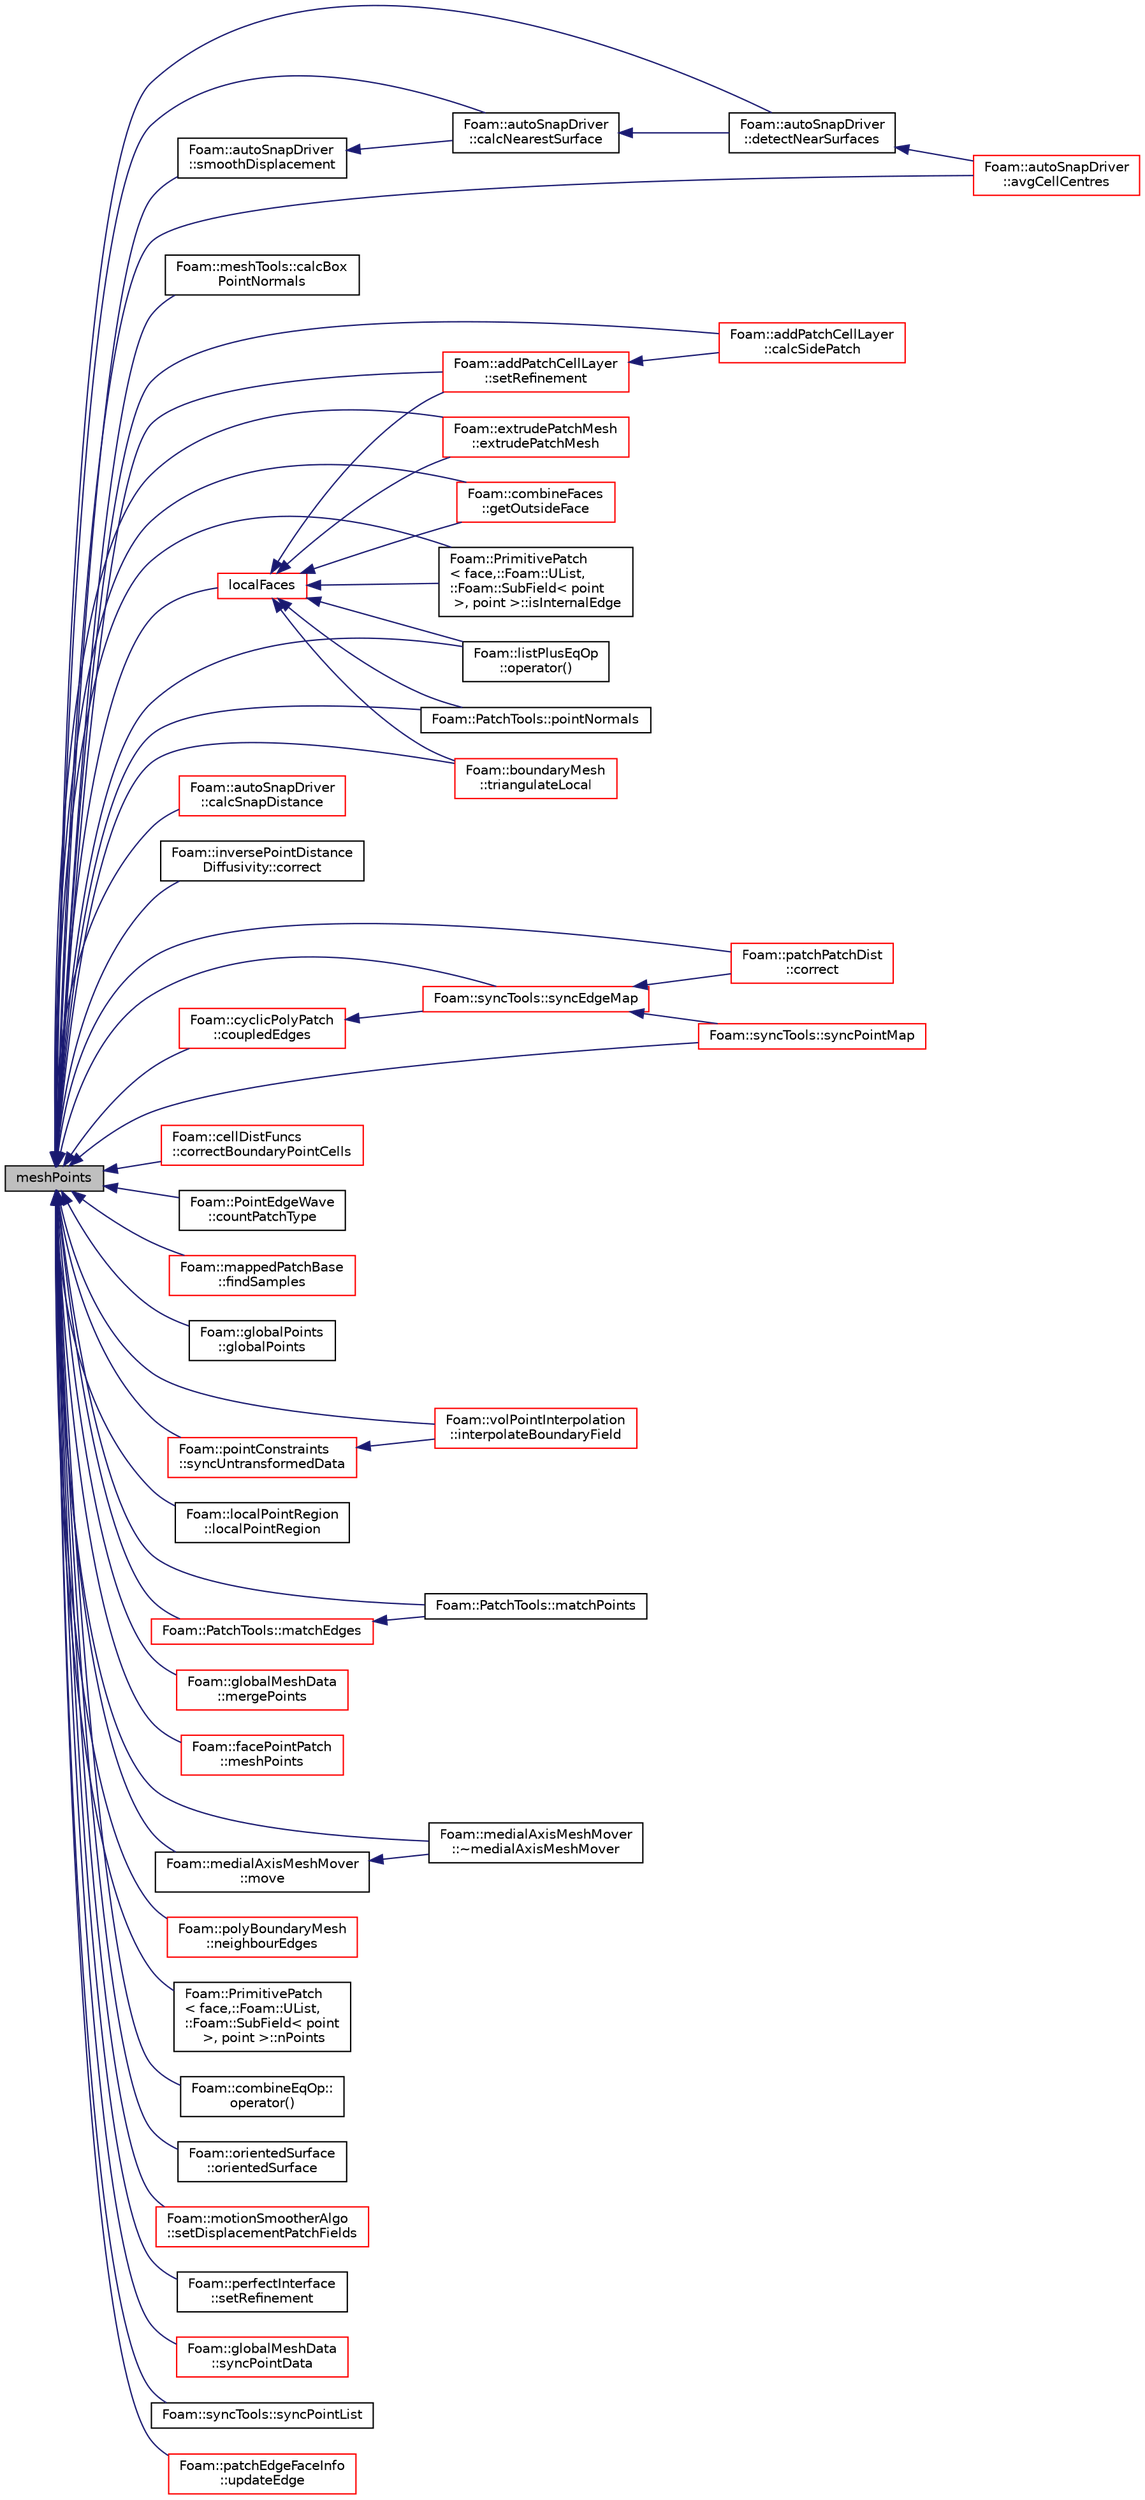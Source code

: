 digraph "meshPoints"
{
  bgcolor="transparent";
  edge [fontname="Helvetica",fontsize="10",labelfontname="Helvetica",labelfontsize="10"];
  node [fontname="Helvetica",fontsize="10",shape=record];
  rankdir="LR";
  Node1 [label="meshPoints",height=0.2,width=0.4,color="black", fillcolor="grey75", style="filled", fontcolor="black"];
  Node1 -> Node2 [dir="back",color="midnightblue",fontsize="10",style="solid",fontname="Helvetica"];
  Node2 [label="Foam::autoSnapDriver\l::avgCellCentres",height=0.2,width=0.4,color="red",URL="$a00089.html#a9a5472df0725c810bc826b246e36068b",tooltip="Helper: calculate average cell centre per point. "];
  Node1 -> Node3 [dir="back",color="midnightblue",fontsize="10",style="solid",fontname="Helvetica"];
  Node3 [label="Foam::meshTools::calcBox\lPointNormals",height=0.2,width=0.4,color="black",URL="$a10789.html#a4ba6200a07a6aab35485561987f60185",tooltip="Calculate point normals on a &#39;box&#39; mesh (all edges aligned with. "];
  Node1 -> Node4 [dir="back",color="midnightblue",fontsize="10",style="solid",fontname="Helvetica"];
  Node4 [label="Foam::autoSnapDriver\l::calcNearestSurface",height=0.2,width=0.4,color="black",URL="$a00089.html#a0a334a64613ee0c208d8edf18306bcf2",tooltip="Per patch point calculate point on nearest surface. Set as. "];
  Node4 -> Node5 [dir="back",color="midnightblue",fontsize="10",style="solid",fontname="Helvetica"];
  Node5 [label="Foam::autoSnapDriver\l::detectNearSurfaces",height=0.2,width=0.4,color="black",URL="$a00089.html#a1f0aa6841e7a037db0a22342f828e761",tooltip="Per patch point override displacement if in gap situation. "];
  Node5 -> Node2 [dir="back",color="midnightblue",fontsize="10",style="solid",fontname="Helvetica"];
  Node1 -> Node6 [dir="back",color="midnightblue",fontsize="10",style="solid",fontname="Helvetica"];
  Node6 [label="Foam::addPatchCellLayer\l::calcSidePatch",height=0.2,width=0.4,color="red",URL="$a00025.html#a25346f181e6f56df9a1839ff94eea581",tooltip="Boundary edges get extruded into boundary faces. Determine patch. "];
  Node1 -> Node7 [dir="back",color="midnightblue",fontsize="10",style="solid",fontname="Helvetica"];
  Node7 [label="Foam::autoSnapDriver\l::calcSnapDistance",height=0.2,width=0.4,color="red",URL="$a00089.html#afd4d0bc8076355e778a983cde07f58af",tooltip="Calculate edge length per patch point. "];
  Node1 -> Node8 [dir="back",color="midnightblue",fontsize="10",style="solid",fontname="Helvetica"];
  Node8 [label="Foam::inversePointDistance\lDiffusivity::correct",height=0.2,width=0.4,color="black",URL="$a01170.html#a3ae44b28050c3aa494c1d8e18cf618c1",tooltip="Correct the motion diffusivity. "];
  Node1 -> Node9 [dir="back",color="midnightblue",fontsize="10",style="solid",fontname="Helvetica"];
  Node9 [label="Foam::patchPatchDist\l::correct",height=0.2,width=0.4,color="red",URL="$a01810.html#a3ae44b28050c3aa494c1d8e18cf618c1",tooltip="Correct for mesh geom/topo changes. "];
  Node1 -> Node10 [dir="back",color="midnightblue",fontsize="10",style="solid",fontname="Helvetica"];
  Node10 [label="Foam::cellDistFuncs\l::correctBoundaryPointCells",height=0.2,width=0.4,color="red",URL="$a00213.html#a7438151f39b383ddccb8cb95cf77202f",tooltip="Correct all cells connected to wall (via point). Sets values in. "];
  Node1 -> Node11 [dir="back",color="midnightblue",fontsize="10",style="solid",fontname="Helvetica"];
  Node11 [label="Foam::PointEdgeWave\l::countPatchType",height=0.2,width=0.4,color="black",URL="$a01878.html#af1e6afe589b1de4f22d3c8587a005161"];
  Node1 -> Node12 [dir="back",color="midnightblue",fontsize="10",style="solid",fontname="Helvetica"];
  Node12 [label="Foam::cyclicPolyPatch\l::coupledEdges",height=0.2,width=0.4,color="red",URL="$a00484.html#aeb3422aeee49268307deb477d32dc2d3",tooltip="Return connected edges (from patch local to neighbour patch local). "];
  Node12 -> Node13 [dir="back",color="midnightblue",fontsize="10",style="solid",fontname="Helvetica"];
  Node13 [label="Foam::syncTools::syncEdgeMap",height=0.2,width=0.4,color="red",URL="$a02545.html#a154ac086463b8d7a0eed8c4539d3ab73",tooltip="Synchronize values on selected edges. "];
  Node13 -> Node9 [dir="back",color="midnightblue",fontsize="10",style="solid",fontname="Helvetica"];
  Node13 -> Node14 [dir="back",color="midnightblue",fontsize="10",style="solid",fontname="Helvetica"];
  Node14 [label="Foam::syncTools::syncPointMap",height=0.2,width=0.4,color="red",URL="$a02545.html#a08bdf5c6403dd4367d1714c3d5b4145d",tooltip="Synchronize values on selected points. "];
  Node1 -> Node5 [dir="back",color="midnightblue",fontsize="10",style="solid",fontname="Helvetica"];
  Node1 -> Node15 [dir="back",color="midnightblue",fontsize="10",style="solid",fontname="Helvetica"];
  Node15 [label="Foam::extrudePatchMesh\l::extrudePatchMesh",height=0.2,width=0.4,color="red",URL="$a00713.html#ada5aee048de4d025b44660aca99d21a6",tooltip="Construct from mesh, patch and dictionary. "];
  Node1 -> Node16 [dir="back",color="midnightblue",fontsize="10",style="solid",fontname="Helvetica"];
  Node16 [label="Foam::mappedPatchBase\l::findSamples",height=0.2,width=0.4,color="red",URL="$a01421.html#af1dadf58aa8d06f7448d1859188f909d",tooltip="Find cells/faces containing samples. "];
  Node1 -> Node17 [dir="back",color="midnightblue",fontsize="10",style="solid",fontname="Helvetica"];
  Node17 [label="Foam::combineFaces\l::getOutsideFace",height=0.2,width=0.4,color="red",URL="$a00322.html#af695da5d6484dda0cf20307778b302f0",tooltip="Gets outside of patch as a face (in mesh point labels) "];
  Node1 -> Node18 [dir="back",color="midnightblue",fontsize="10",style="solid",fontname="Helvetica"];
  Node18 [label="Foam::globalPoints\l::globalPoints",height=0.2,width=0.4,color="black",URL="$a00934.html#a5b9bf5e73479291de2416412bc6f1da8",tooltip="Construct from mesh and patch of coupled faces. Difference with. "];
  Node1 -> Node19 [dir="back",color="midnightblue",fontsize="10",style="solid",fontname="Helvetica"];
  Node19 [label="Foam::volPointInterpolation\l::interpolateBoundaryField",height=0.2,width=0.4,color="red",URL="$a02810.html#ae0a17963a0b9c6511a6090b3e4c65180",tooltip="Interpolate boundary field without applying constraints/boundary. "];
  Node1 -> Node20 [dir="back",color="midnightblue",fontsize="10",style="solid",fontname="Helvetica"];
  Node20 [label="Foam::PrimitivePatch\l\< face,::Foam::UList,\l::Foam::SubField\< point\l \>, point \>::isInternalEdge",height=0.2,width=0.4,color="black",URL="$a01972.html#a1ee468354f61c027ba0e3aa4a11cd097",tooltip="Is internal edge? "];
  Node1 -> Node21 [dir="back",color="midnightblue",fontsize="10",style="solid",fontname="Helvetica"];
  Node21 [label="localFaces",height=0.2,width=0.4,color="red",URL="$a01972.html#af5aca3ce69275c80366bc8d5c0584da2",tooltip="Return patch faces addressing into local point list. "];
  Node21 -> Node15 [dir="back",color="midnightblue",fontsize="10",style="solid",fontname="Helvetica"];
  Node21 -> Node17 [dir="back",color="midnightblue",fontsize="10",style="solid",fontname="Helvetica"];
  Node21 -> Node20 [dir="back",color="midnightblue",fontsize="10",style="solid",fontname="Helvetica"];
  Node21 -> Node22 [dir="back",color="midnightblue",fontsize="10",style="solid",fontname="Helvetica"];
  Node22 [label="Foam::listPlusEqOp\l::operator()",height=0.2,width=0.4,color="black",URL="$a01368.html#ae4420a9fd791f5ab9ebad1a3150ba899"];
  Node21 -> Node23 [dir="back",color="midnightblue",fontsize="10",style="solid",fontname="Helvetica"];
  Node23 [label="Foam::PatchTools::pointNormals",height=0.2,width=0.4,color="black",URL="$a01815.html#ab60186b13b96788288ecfa924a6950d2"];
  Node21 -> Node24 [dir="back",color="midnightblue",fontsize="10",style="solid",fontname="Helvetica"];
  Node24 [label="Foam::addPatchCellLayer\l::setRefinement",height=0.2,width=0.4,color="red",URL="$a00025.html#a9488cb0518f21b76444c508cc9658d64",tooltip="Play commands into polyTopoChange to create layers on top. "];
  Node24 -> Node6 [dir="back",color="midnightblue",fontsize="10",style="solid",fontname="Helvetica"];
  Node21 -> Node25 [dir="back",color="midnightblue",fontsize="10",style="solid",fontname="Helvetica"];
  Node25 [label="Foam::boundaryMesh\l::triangulateLocal",height=0.2,width=0.4,color="red",URL="$a00152.html#a225ee022161c9169e8058dece519bbcf",tooltip="Same as triangulate but in local vertex numbering. "];
  Node1 -> Node26 [dir="back",color="midnightblue",fontsize="10",style="solid",fontname="Helvetica"];
  Node26 [label="Foam::localPointRegion\l::localPointRegion",height=0.2,width=0.4,color="black",URL="$a01378.html#a0fbd2e445412355130a733d70eaaeb18",tooltip="Construct from mesh. Assumes all non-coupled boundary points. "];
  Node1 -> Node27 [dir="back",color="midnightblue",fontsize="10",style="solid",fontname="Helvetica"];
  Node27 [label="Foam::PatchTools::matchEdges",height=0.2,width=0.4,color="red",URL="$a01815.html#af33c8acb7b267d0ccea6a0365776e1d1",tooltip="Find corresponding edges on patches sharing the same points. "];
  Node27 -> Node28 [dir="back",color="midnightblue",fontsize="10",style="solid",fontname="Helvetica"];
  Node28 [label="Foam::PatchTools::matchPoints",height=0.2,width=0.4,color="black",URL="$a01815.html#a53abaec4e100007300e11cedf4c5b772",tooltip="Find corresponding points on patches sharing the same points. "];
  Node1 -> Node28 [dir="back",color="midnightblue",fontsize="10",style="solid",fontname="Helvetica"];
  Node1 -> Node29 [dir="back",color="midnightblue",fontsize="10",style="solid",fontname="Helvetica"];
  Node29 [label="Foam::globalMeshData\l::mergePoints",height=0.2,width=0.4,color="red",URL="$a00933.html#a88daf4a4726e5a4a41e77ec8827e8fb2",tooltip="Helper for merging (collocated!) mesh point data. "];
  Node1 -> Node30 [dir="back",color="midnightblue",fontsize="10",style="solid",fontname="Helvetica"];
  Node30 [label="Foam::facePointPatch\l::meshPoints",height=0.2,width=0.4,color="red",URL="$a00729.html#a991a34b3e33f0351a3ae30898010d27b",tooltip="Return mesh points. "];
  Node1 -> Node31 [dir="back",color="midnightblue",fontsize="10",style="solid",fontname="Helvetica"];
  Node31 [label="Foam::medialAxisMeshMover\l::move",height=0.2,width=0.4,color="black",URL="$a01456.html#a298042b135d36380a27b56b6c27ad5eb",tooltip="Move mesh using current pointDisplacement boundary values. "];
  Node31 -> Node32 [dir="back",color="midnightblue",fontsize="10",style="solid",fontname="Helvetica"];
  Node32 [label="Foam::medialAxisMeshMover\l::~medialAxisMeshMover",height=0.2,width=0.4,color="black",URL="$a01456.html#a03eb6ed57214533ca9c7282a850b1ea3"];
  Node1 -> Node33 [dir="back",color="midnightblue",fontsize="10",style="solid",fontname="Helvetica"];
  Node33 [label="Foam::polyBoundaryMesh\l::neighbourEdges",height=0.2,width=0.4,color="red",URL="$a01911.html#a1622aa14f9257dc2d02f4bd0826049e7",tooltip="Per patch the edges on the neighbouring patch. Is for every external. "];
  Node1 -> Node34 [dir="back",color="midnightblue",fontsize="10",style="solid",fontname="Helvetica"];
  Node34 [label="Foam::PrimitivePatch\l\< face,::Foam::UList,\l::Foam::SubField\< point\l \>, point \>::nPoints",height=0.2,width=0.4,color="black",URL="$a01972.html#a9927abeba2c8506177084d644b6e573a",tooltip="Return number of points supporting patch faces. "];
  Node1 -> Node22 [dir="back",color="midnightblue",fontsize="10",style="solid",fontname="Helvetica"];
  Node1 -> Node35 [dir="back",color="midnightblue",fontsize="10",style="solid",fontname="Helvetica"];
  Node35 [label="Foam::combineEqOp::\loperator()",height=0.2,width=0.4,color="black",URL="$a00321.html#a1a899e35d6d52fac812582dfc0658238"];
  Node1 -> Node36 [dir="back",color="midnightblue",fontsize="10",style="solid",fontname="Helvetica"];
  Node36 [label="Foam::orientedSurface\l::orientedSurface",height=0.2,width=0.4,color="black",URL="$a01723.html#aac49697c112eb64d5545ce2d8e237a2c",tooltip="Construct from triSurface. Calculates outside point as being. "];
  Node1 -> Node23 [dir="back",color="midnightblue",fontsize="10",style="solid",fontname="Helvetica"];
  Node1 -> Node37 [dir="back",color="midnightblue",fontsize="10",style="solid",fontname="Helvetica"];
  Node37 [label="Foam::motionSmootherAlgo\l::setDisplacementPatchFields",height=0.2,width=0.4,color="red",URL="$a01532.html#a1117a26b03c2fa65a7065fe94f32757c",tooltip="Set patch fields on displacement to be consistent with. "];
  Node1 -> Node38 [dir="back",color="midnightblue",fontsize="10",style="solid",fontname="Helvetica"];
  Node38 [label="Foam::perfectInterface\l::setRefinement",height=0.2,width=0.4,color="black",URL="$a01832.html#a9127fcee3341a601c9d07bee5d1e3738",tooltip="Insert the layer addition/removal instructions. "];
  Node1 -> Node24 [dir="back",color="midnightblue",fontsize="10",style="solid",fontname="Helvetica"];
  Node1 -> Node39 [dir="back",color="midnightblue",fontsize="10",style="solid",fontname="Helvetica"];
  Node39 [label="Foam::autoSnapDriver\l::smoothDisplacement",height=0.2,width=0.4,color="black",URL="$a00089.html#a8e306cb82a0529b700de58b7f164e657",tooltip="Smooth the displacement field to the internal. "];
  Node39 -> Node4 [dir="back",color="midnightblue",fontsize="10",style="solid",fontname="Helvetica"];
  Node1 -> Node13 [dir="back",color="midnightblue",fontsize="10",style="solid",fontname="Helvetica"];
  Node1 -> Node40 [dir="back",color="midnightblue",fontsize="10",style="solid",fontname="Helvetica"];
  Node40 [label="Foam::globalMeshData\l::syncPointData",height=0.2,width=0.4,color="red",URL="$a00933.html#a862f556fd85e83d080d4decd34cf6aba",tooltip="Helper to synchronise coupled patch point data. "];
  Node1 -> Node41 [dir="back",color="midnightblue",fontsize="10",style="solid",fontname="Helvetica"];
  Node41 [label="Foam::syncTools::syncPointList",height=0.2,width=0.4,color="black",URL="$a02545.html#a66344f300480fd9182a928f64fd31b54"];
  Node1 -> Node14 [dir="back",color="midnightblue",fontsize="10",style="solid",fontname="Helvetica"];
  Node1 -> Node42 [dir="back",color="midnightblue",fontsize="10",style="solid",fontname="Helvetica"];
  Node42 [label="Foam::pointConstraints\l::syncUntransformedData",height=0.2,width=0.4,color="red",URL="$a01872.html#a60a2f4543c7dc5c768bd06768d7004c6",tooltip="Helper: sync data on collocated points only. "];
  Node42 -> Node19 [dir="back",color="midnightblue",fontsize="10",style="solid",fontname="Helvetica"];
  Node1 -> Node25 [dir="back",color="midnightblue",fontsize="10",style="solid",fontname="Helvetica"];
  Node1 -> Node43 [dir="back",color="midnightblue",fontsize="10",style="solid",fontname="Helvetica"];
  Node43 [label="Foam::patchEdgeFaceInfo\l::updateEdge",height=0.2,width=0.4,color="red",URL="$a01791.html#a55eb17e410aba7caf8c8ff010e715a75",tooltip="Influence of face on edge. "];
  Node1 -> Node32 [dir="back",color="midnightblue",fontsize="10",style="solid",fontname="Helvetica"];
}
